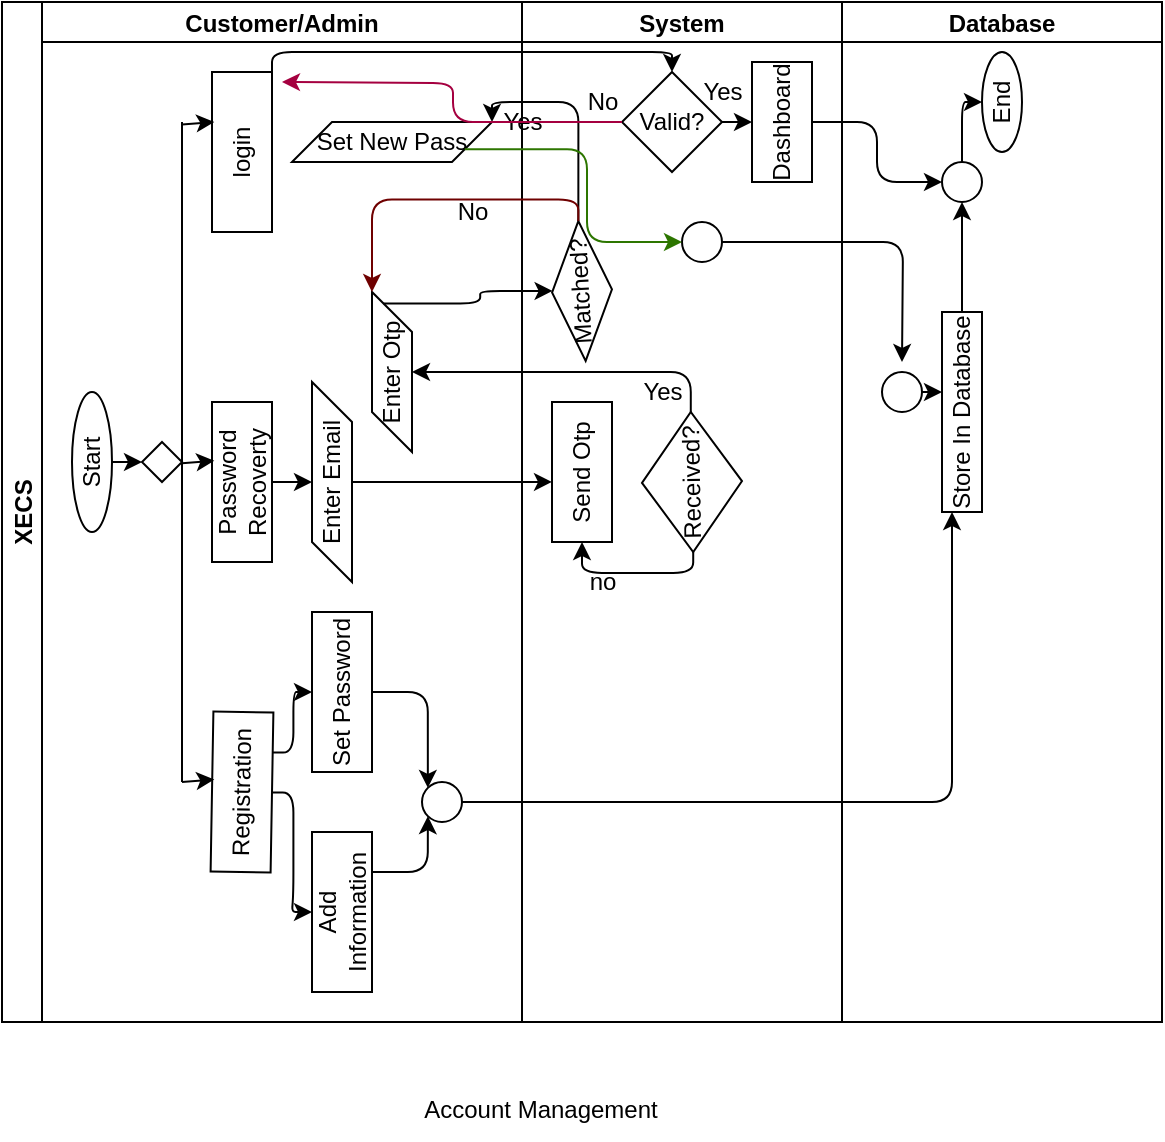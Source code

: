 <mxfile>
    <diagram id="4oHF66P3DZ_IRrGWBBwG" name="Page-1">
        <mxGraphModel dx="868" dy="470" grid="1" gridSize="10" guides="1" tooltips="1" connect="1" arrows="1" fold="1" page="1" pageScale="1" pageWidth="850" pageHeight="1100" math="0" shadow="0">
            <root>
                <mxCell id="0"/>
                <mxCell id="1" parent="0"/>
                <mxCell id="115" value="" style="group" vertex="1" connectable="0" parent="1">
                    <mxGeometry x="136" y="126" width="580" height="510" as="geometry"/>
                </mxCell>
                <mxCell id="2" value="XECS" style="swimlane;childLayout=stackLayout;resizeParent=1;resizeParentMax=0;startSize=20;horizontal=0;horizontalStack=1;" parent="115" vertex="1">
                    <mxGeometry width="580" height="510" as="geometry"/>
                </mxCell>
                <mxCell id="3" value="Customer/Admin" style="swimlane;startSize=20;" parent="2" vertex="1">
                    <mxGeometry x="20" width="240" height="510" as="geometry"/>
                </mxCell>
                <mxCell id="16" style="edgeStyle=none;html=1;exitX=0.5;exitY=1;exitDx=0;exitDy=0;entryX=0;entryY=0.5;entryDx=0;entryDy=0;" parent="3" source="7" target="15" edge="1">
                    <mxGeometry relative="1" as="geometry"/>
                </mxCell>
                <mxCell id="7" value="Start" style="ellipse;whiteSpace=wrap;html=1;rotation=-90;" parent="3" vertex="1">
                    <mxGeometry x="-10" y="220" width="70" height="20" as="geometry"/>
                </mxCell>
                <mxCell id="13" value="" style="endArrow=none;html=1;" parent="3" edge="1">
                    <mxGeometry width="50" height="50" relative="1" as="geometry">
                        <mxPoint x="70" y="390" as="sourcePoint"/>
                        <mxPoint x="70" y="60" as="targetPoint"/>
                    </mxGeometry>
                </mxCell>
                <mxCell id="15" value="" style="rhombus;whiteSpace=wrap;html=1;" parent="3" vertex="1">
                    <mxGeometry x="50" y="220" width="20" height="20" as="geometry"/>
                </mxCell>
                <mxCell id="30" style="edgeStyle=orthogonalEdgeStyle;html=1;exitX=0.75;exitY=1;exitDx=0;exitDy=0;entryX=0.5;entryY=0;entryDx=0;entryDy=0;endArrow=classic;endFill=1;" parent="3" source="8" target="12" edge="1">
                    <mxGeometry relative="1" as="geometry"/>
                </mxCell>
                <mxCell id="31" style="edgeStyle=orthogonalEdgeStyle;html=1;exitX=0.5;exitY=1;exitDx=0;exitDy=0;entryX=0.5;entryY=0;entryDx=0;entryDy=0;endArrow=classic;endFill=1;" parent="3" source="8" target="11" edge="1">
                    <mxGeometry relative="1" as="geometry"/>
                </mxCell>
                <mxCell id="8" value="Registration" style="rounded=0;whiteSpace=wrap;html=1;rotation=-89;" parent="3" vertex="1">
                    <mxGeometry x="60" y="380" width="80" height="30" as="geometry"/>
                </mxCell>
                <mxCell id="54" style="edgeStyle=orthogonalEdgeStyle;html=1;exitX=0.5;exitY=1;exitDx=0;exitDy=0;entryX=0.5;entryY=0;entryDx=0;entryDy=0;endArrow=classic;endFill=1;" parent="3" source="9" target="53" edge="1">
                    <mxGeometry relative="1" as="geometry"/>
                </mxCell>
                <mxCell id="9" value="Password Recoverty" style="rounded=0;whiteSpace=wrap;html=1;rotation=-90;" parent="3" vertex="1">
                    <mxGeometry x="60" y="225" width="80" height="30" as="geometry"/>
                </mxCell>
                <mxCell id="10" value="login" style="rounded=0;whiteSpace=wrap;html=1;rotation=-90;" parent="3" vertex="1">
                    <mxGeometry x="60" y="60" width="80" height="30" as="geometry"/>
                </mxCell>
                <mxCell id="21" value="" style="endArrow=classic;html=1;entryX=0.575;entryY=0.035;entryDx=0;entryDy=0;entryPerimeter=0;" parent="3" target="8" edge="1">
                    <mxGeometry width="50" height="50" relative="1" as="geometry">
                        <mxPoint x="70" y="390" as="sourcePoint"/>
                        <mxPoint x="120" y="340" as="targetPoint"/>
                    </mxGeometry>
                </mxCell>
                <mxCell id="26" value="" style="endArrow=classic;html=1;entryX=0.575;entryY=0.035;entryDx=0;entryDy=0;entryPerimeter=0;" parent="3" edge="1">
                    <mxGeometry width="50" height="50" relative="1" as="geometry">
                        <mxPoint x="70" y="230.62" as="sourcePoint"/>
                        <mxPoint x="86.157" y="229.377" as="targetPoint"/>
                    </mxGeometry>
                </mxCell>
                <mxCell id="27" value="" style="endArrow=classic;html=1;entryX=0.575;entryY=0.035;entryDx=0;entryDy=0;entryPerimeter=0;" parent="3" edge="1">
                    <mxGeometry width="50" height="50" relative="1" as="geometry">
                        <mxPoint x="70" y="61.24" as="sourcePoint"/>
                        <mxPoint x="86.157" y="59.997" as="targetPoint"/>
                    </mxGeometry>
                </mxCell>
                <mxCell id="51" style="edgeStyle=orthogonalEdgeStyle;html=1;exitX=0.75;exitY=1;exitDx=0;exitDy=0;entryX=0;entryY=1;entryDx=0;entryDy=0;endArrow=classic;endFill=1;" parent="3" source="11" target="50" edge="1">
                    <mxGeometry relative="1" as="geometry"/>
                </mxCell>
                <mxCell id="11" value="Add Information" style="rounded=0;whiteSpace=wrap;html=1;rotation=-90;" parent="3" vertex="1">
                    <mxGeometry x="110" y="440" width="80" height="30" as="geometry"/>
                </mxCell>
                <mxCell id="52" style="edgeStyle=orthogonalEdgeStyle;html=1;exitX=0.5;exitY=1;exitDx=0;exitDy=0;entryX=0;entryY=0;entryDx=0;entryDy=0;endArrow=classic;endFill=1;" parent="3" source="12" target="50" edge="1">
                    <mxGeometry relative="1" as="geometry"/>
                </mxCell>
                <mxCell id="12" value="Set Password" style="rounded=0;whiteSpace=wrap;html=1;rotation=-90;" parent="3" vertex="1">
                    <mxGeometry x="110" y="330" width="80" height="30" as="geometry"/>
                </mxCell>
                <mxCell id="50" value="" style="ellipse;whiteSpace=wrap;html=1;aspect=fixed;" parent="3" vertex="1">
                    <mxGeometry x="190" y="390" width="20" height="20" as="geometry"/>
                </mxCell>
                <mxCell id="53" value="Enter Email" style="shape=parallelogram;perimeter=parallelogramPerimeter;whiteSpace=wrap;html=1;fixedSize=1;rotation=-90;" parent="3" vertex="1">
                    <mxGeometry x="95" y="230" width="100" height="20" as="geometry"/>
                </mxCell>
                <mxCell id="69" value="Enter Otp" style="shape=parallelogram;perimeter=parallelogramPerimeter;whiteSpace=wrap;html=1;fixedSize=1;rotation=-90;" parent="3" vertex="1">
                    <mxGeometry x="135" y="175" width="80" height="20" as="geometry"/>
                </mxCell>
                <mxCell id="70" value="Set New Pass" style="shape=parallelogram;perimeter=parallelogramPerimeter;whiteSpace=wrap;html=1;fixedSize=1;" parent="3" vertex="1">
                    <mxGeometry x="125" y="60" width="100" height="20" as="geometry"/>
                </mxCell>
                <mxCell id="78" value="No" style="text;html=1;align=center;verticalAlign=middle;resizable=0;points=[];autosize=1;strokeColor=none;fillColor=none;" parent="3" vertex="1">
                    <mxGeometry x="195" y="90" width="40" height="30" as="geometry"/>
                </mxCell>
                <mxCell id="4" value="System" style="swimlane;startSize=20;" parent="2" vertex="1">
                    <mxGeometry x="260" width="160" height="510" as="geometry"/>
                </mxCell>
                <mxCell id="55" value="Send Otp" style="rounded=0;whiteSpace=wrap;html=1;rotation=-90;" parent="4" vertex="1">
                    <mxGeometry x="-5" y="220" width="70" height="30" as="geometry"/>
                </mxCell>
                <mxCell id="58" style="edgeStyle=orthogonalEdgeStyle;html=1;exitX=0;exitY=0.5;exitDx=0;exitDy=0;entryX=0;entryY=0.5;entryDx=0;entryDy=0;endArrow=classic;endFill=1;" parent="4" source="56" target="55" edge="1">
                    <mxGeometry relative="1" as="geometry"/>
                </mxCell>
                <mxCell id="56" value="Received?" style="rhombus;whiteSpace=wrap;html=1;rotation=-91;" parent="4" vertex="1">
                    <mxGeometry x="50" y="215" width="70" height="50" as="geometry"/>
                </mxCell>
                <mxCell id="63" value="Matched?" style="rhombus;whiteSpace=wrap;html=1;rotation=-93;" parent="4" vertex="1">
                    <mxGeometry x="-5.0" y="129.48" width="70" height="30" as="geometry"/>
                </mxCell>
                <mxCell id="80" value="Yes" style="text;html=1;align=center;verticalAlign=middle;resizable=0;points=[];autosize=1;strokeColor=none;fillColor=none;" parent="4" vertex="1">
                    <mxGeometry x="-20" y="45" width="40" height="30" as="geometry"/>
                </mxCell>
                <mxCell id="81" value="Yes" style="text;html=1;align=center;verticalAlign=middle;resizable=0;points=[];autosize=1;strokeColor=none;fillColor=none;" parent="4" vertex="1">
                    <mxGeometry x="50" y="180" width="40" height="30" as="geometry"/>
                </mxCell>
                <mxCell id="95" style="edgeStyle=orthogonalEdgeStyle;html=1;exitX=1;exitY=0.5;exitDx=0;exitDy=0;endArrow=classic;endFill=1;" parent="4" source="64" target="67" edge="1">
                    <mxGeometry relative="1" as="geometry"/>
                </mxCell>
                <mxCell id="64" value="Valid?" style="rhombus;whiteSpace=wrap;html=1;" parent="4" vertex="1">
                    <mxGeometry x="50" y="35" width="50" height="50" as="geometry"/>
                </mxCell>
                <mxCell id="67" value="Dashboard" style="rounded=0;whiteSpace=wrap;html=1;rotation=-90;" parent="4" vertex="1">
                    <mxGeometry x="100" y="45" width="60" height="30" as="geometry"/>
                </mxCell>
                <mxCell id="97" value="" style="ellipse;whiteSpace=wrap;html=1;aspect=fixed;" parent="4" vertex="1">
                    <mxGeometry x="80" y="110" width="20" height="20" as="geometry"/>
                </mxCell>
                <mxCell id="101" value="Yes" style="text;html=1;align=center;verticalAlign=middle;resizable=0;points=[];autosize=1;strokeColor=none;fillColor=none;" parent="4" vertex="1">
                    <mxGeometry x="80" y="30" width="40" height="30" as="geometry"/>
                </mxCell>
                <mxCell id="5" value="Database" style="swimlane;startSize=20;" parent="2" vertex="1">
                    <mxGeometry x="420" width="160" height="510" as="geometry"/>
                </mxCell>
                <mxCell id="108" style="edgeStyle=orthogonalEdgeStyle;html=1;exitX=1;exitY=0.5;exitDx=0;exitDy=0;entryX=0.599;entryY=0;entryDx=0;entryDy=0;entryPerimeter=0;endArrow=classic;endFill=1;" parent="5" source="88" target="106" edge="1">
                    <mxGeometry relative="1" as="geometry"/>
                </mxCell>
                <mxCell id="88" value="" style="ellipse;whiteSpace=wrap;html=1;aspect=fixed;" parent="5" vertex="1">
                    <mxGeometry x="20" y="185" width="20" height="20" as="geometry"/>
                </mxCell>
                <mxCell id="111" style="edgeStyle=orthogonalEdgeStyle;html=1;exitX=1;exitY=0.5;exitDx=0;exitDy=0;entryX=0.5;entryY=1;entryDx=0;entryDy=0;endArrow=classic;endFill=1;" parent="5" source="106" target="110" edge="1">
                    <mxGeometry relative="1" as="geometry"/>
                </mxCell>
                <mxCell id="106" value="Store In Database" style="rounded=0;whiteSpace=wrap;html=1;rotation=-90;" parent="5" vertex="1">
                    <mxGeometry x="10" y="195" width="100" height="20" as="geometry"/>
                </mxCell>
                <mxCell id="114" style="edgeStyle=orthogonalEdgeStyle;html=1;exitX=0.5;exitY=0;exitDx=0;exitDy=0;entryX=0.5;entryY=0;entryDx=0;entryDy=0;endArrow=classic;endFill=1;" parent="5" source="110" target="113" edge="1">
                    <mxGeometry relative="1" as="geometry"/>
                </mxCell>
                <mxCell id="110" value="" style="ellipse;whiteSpace=wrap;html=1;aspect=fixed;" parent="5" vertex="1">
                    <mxGeometry x="50" y="80" width="20" height="20" as="geometry"/>
                </mxCell>
                <mxCell id="113" value="End" style="ellipse;whiteSpace=wrap;html=1;rotation=-90;" parent="5" vertex="1">
                    <mxGeometry x="55" y="40" width="50" height="20" as="geometry"/>
                </mxCell>
                <mxCell id="57" style="edgeStyle=orthogonalEdgeStyle;html=1;exitX=0.5;exitY=1;exitDx=0;exitDy=0;endArrow=classic;endFill=1;entryX=0.429;entryY=0;entryDx=0;entryDy=0;entryPerimeter=0;" parent="2" source="53" target="55" edge="1">
                    <mxGeometry relative="1" as="geometry">
                        <mxPoint x="270" y="240" as="targetPoint"/>
                    </mxGeometry>
                </mxCell>
                <mxCell id="71" style="edgeStyle=orthogonalEdgeStyle;html=1;exitX=1;exitY=0.5;exitDx=0;exitDy=0;endArrow=classic;endFill=1;" parent="2" source="56" target="69" edge="1">
                    <mxGeometry relative="1" as="geometry"/>
                </mxCell>
                <mxCell id="72" style="edgeStyle=orthogonalEdgeStyle;html=1;exitX=1;exitY=0.25;exitDx=0;exitDy=0;endArrow=classic;endFill=1;" parent="2" source="69" target="63" edge="1">
                    <mxGeometry relative="1" as="geometry"/>
                </mxCell>
                <mxCell id="76" style="edgeStyle=orthogonalEdgeStyle;html=1;exitX=1;exitY=0.5;exitDx=0;exitDy=0;entryX=1;entryY=0;entryDx=0;entryDy=0;endArrow=classic;endFill=1;" parent="2" source="63" target="70" edge="1">
                    <mxGeometry relative="1" as="geometry"/>
                </mxCell>
                <mxCell id="77" style="edgeStyle=orthogonalEdgeStyle;html=1;exitX=1;exitY=0.5;exitDx=0;exitDy=0;entryX=1;entryY=0;entryDx=0;entryDy=0;endArrow=classic;endFill=1;fillColor=#a20025;strokeColor=#6F0000;" parent="2" source="63" target="69" edge="1">
                    <mxGeometry relative="1" as="geometry"/>
                </mxCell>
                <mxCell id="90" style="edgeStyle=orthogonalEdgeStyle;html=1;exitX=1;exitY=1;exitDx=0;exitDy=0;entryX=0.5;entryY=0;entryDx=0;entryDy=0;endArrow=classic;endFill=1;" parent="2" source="10" target="64" edge="1">
                    <mxGeometry relative="1" as="geometry"/>
                </mxCell>
                <mxCell id="99" style="edgeStyle=orthogonalEdgeStyle;html=1;exitX=1;exitY=0.75;exitDx=0;exitDy=0;entryX=0;entryY=0.5;entryDx=0;entryDy=0;endArrow=classic;endFill=1;fillColor=#60a917;strokeColor=#2D7600;" parent="2" source="70" target="97" edge="1">
                    <mxGeometry relative="1" as="geometry"/>
                </mxCell>
                <mxCell id="109" style="edgeStyle=orthogonalEdgeStyle;html=1;exitX=1;exitY=0.5;exitDx=0;exitDy=0;entryX=0;entryY=0.25;entryDx=0;entryDy=0;endArrow=classic;endFill=1;" parent="2" source="50" target="106" edge="1">
                    <mxGeometry relative="1" as="geometry"/>
                </mxCell>
                <mxCell id="112" style="edgeStyle=orthogonalEdgeStyle;html=1;exitX=0.5;exitY=1;exitDx=0;exitDy=0;entryX=0;entryY=0.5;entryDx=0;entryDy=0;endArrow=classic;endFill=1;" parent="2" source="67" target="110" edge="1">
                    <mxGeometry relative="1" as="geometry"/>
                </mxCell>
                <mxCell id="59" value="no" style="text;html=1;align=center;verticalAlign=middle;resizable=0;points=[];autosize=1;strokeColor=none;fillColor=none;" parent="115" vertex="1">
                    <mxGeometry x="280" y="275" width="40" height="30" as="geometry"/>
                </mxCell>
                <mxCell id="91" style="edgeStyle=orthogonalEdgeStyle;html=1;exitX=0;exitY=0.5;exitDx=0;exitDy=0;endArrow=classic;endFill=1;fillColor=#d80073;strokeColor=#A50040;" parent="115" source="64" edge="1">
                    <mxGeometry relative="1" as="geometry">
                        <mxPoint x="140" y="40.0" as="targetPoint"/>
                    </mxGeometry>
                </mxCell>
                <mxCell id="93" value="No" style="text;html=1;align=center;verticalAlign=middle;resizable=0;points=[];autosize=1;strokeColor=none;fillColor=none;" parent="115" vertex="1">
                    <mxGeometry x="280" y="35" width="40" height="30" as="geometry"/>
                </mxCell>
                <mxCell id="102" style="edgeStyle=orthogonalEdgeStyle;html=1;exitX=1;exitY=0.5;exitDx=0;exitDy=0;endArrow=classic;endFill=1;" parent="115" source="97" edge="1">
                    <mxGeometry relative="1" as="geometry">
                        <mxPoint x="450" y="180" as="targetPoint"/>
                    </mxGeometry>
                </mxCell>
                <mxCell id="116" value="Account Management" style="text;html=1;align=center;verticalAlign=middle;resizable=0;points=[];autosize=1;strokeColor=none;fillColor=none;" vertex="1" parent="1">
                    <mxGeometry x="335" y="665" width="140" height="30" as="geometry"/>
                </mxCell>
            </root>
        </mxGraphModel>
    </diagram>
</mxfile>